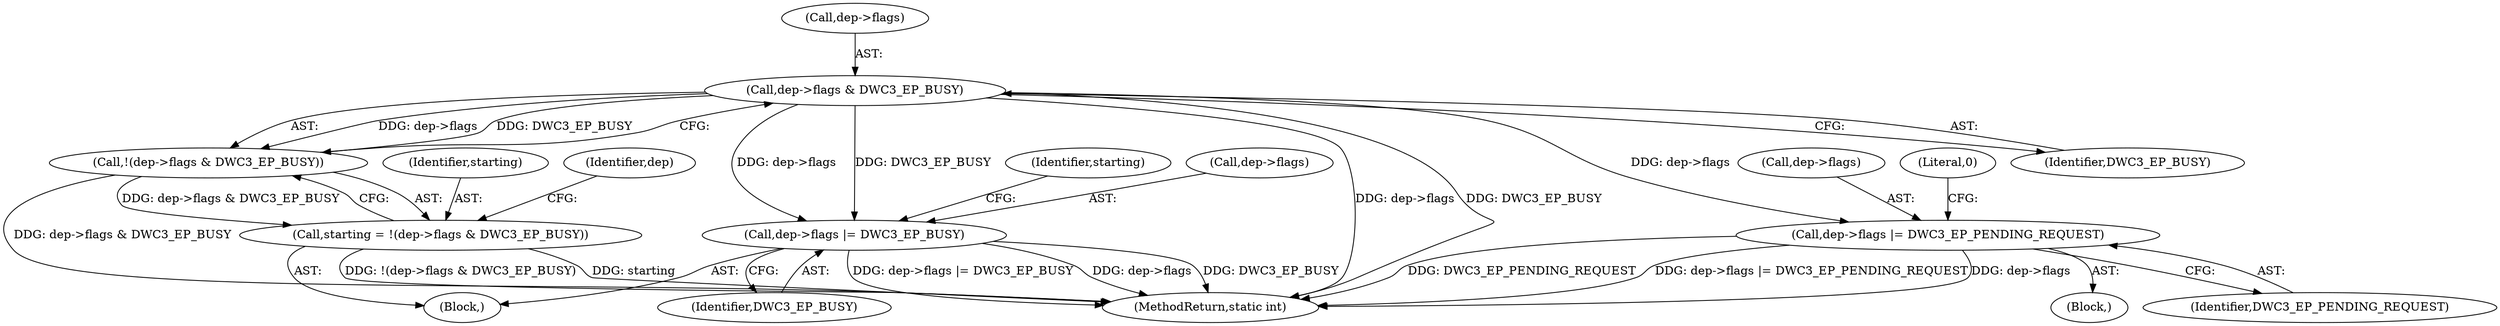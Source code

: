 digraph "0_linux_c91815b596245fd7da349ecc43c8def670d2269e@pointer" {
"1000118" [label="(Call,dep->flags & DWC3_EP_BUSY)"];
"1000117" [label="(Call,!(dep->flags & DWC3_EP_BUSY))"];
"1000115" [label="(Call,starting = !(dep->flags & DWC3_EP_BUSY))"];
"1000136" [label="(Call,dep->flags |= DWC3_EP_PENDING_REQUEST)"];
"1000227" [label="(Call,dep->flags |= DWC3_EP_BUSY)"];
"1000135" [label="(Block,)"];
"1000231" [label="(Identifier,DWC3_EP_BUSY)"];
"1000119" [label="(Call,dep->flags)"];
"1000103" [label="(Block,)"];
"1000116" [label="(Identifier,starting)"];
"1000137" [label="(Call,dep->flags)"];
"1000122" [label="(Identifier,DWC3_EP_BUSY)"];
"1000136" [label="(Call,dep->flags |= DWC3_EP_PENDING_REQUEST)"];
"1000115" [label="(Call,starting = !(dep->flags & DWC3_EP_BUSY))"];
"1000248" [label="(MethodReturn,static int)"];
"1000227" [label="(Call,dep->flags |= DWC3_EP_BUSY)"];
"1000233" [label="(Identifier,starting)"];
"1000228" [label="(Call,dep->flags)"];
"1000118" [label="(Call,dep->flags & DWC3_EP_BUSY)"];
"1000140" [label="(Identifier,DWC3_EP_PENDING_REQUEST)"];
"1000117" [label="(Call,!(dep->flags & DWC3_EP_BUSY))"];
"1000142" [label="(Literal,0)"];
"1000124" [label="(Identifier,dep)"];
"1000118" -> "1000117"  [label="AST: "];
"1000118" -> "1000122"  [label="CFG: "];
"1000119" -> "1000118"  [label="AST: "];
"1000122" -> "1000118"  [label="AST: "];
"1000117" -> "1000118"  [label="CFG: "];
"1000118" -> "1000248"  [label="DDG: dep->flags"];
"1000118" -> "1000248"  [label="DDG: DWC3_EP_BUSY"];
"1000118" -> "1000117"  [label="DDG: dep->flags"];
"1000118" -> "1000117"  [label="DDG: DWC3_EP_BUSY"];
"1000118" -> "1000136"  [label="DDG: dep->flags"];
"1000118" -> "1000227"  [label="DDG: dep->flags"];
"1000118" -> "1000227"  [label="DDG: DWC3_EP_BUSY"];
"1000117" -> "1000115"  [label="AST: "];
"1000115" -> "1000117"  [label="CFG: "];
"1000117" -> "1000248"  [label="DDG: dep->flags & DWC3_EP_BUSY"];
"1000117" -> "1000115"  [label="DDG: dep->flags & DWC3_EP_BUSY"];
"1000115" -> "1000103"  [label="AST: "];
"1000116" -> "1000115"  [label="AST: "];
"1000124" -> "1000115"  [label="CFG: "];
"1000115" -> "1000248"  [label="DDG: !(dep->flags & DWC3_EP_BUSY)"];
"1000115" -> "1000248"  [label="DDG: starting"];
"1000136" -> "1000135"  [label="AST: "];
"1000136" -> "1000140"  [label="CFG: "];
"1000137" -> "1000136"  [label="AST: "];
"1000140" -> "1000136"  [label="AST: "];
"1000142" -> "1000136"  [label="CFG: "];
"1000136" -> "1000248"  [label="DDG: DWC3_EP_PENDING_REQUEST"];
"1000136" -> "1000248"  [label="DDG: dep->flags |= DWC3_EP_PENDING_REQUEST"];
"1000136" -> "1000248"  [label="DDG: dep->flags"];
"1000227" -> "1000103"  [label="AST: "];
"1000227" -> "1000231"  [label="CFG: "];
"1000228" -> "1000227"  [label="AST: "];
"1000231" -> "1000227"  [label="AST: "];
"1000233" -> "1000227"  [label="CFG: "];
"1000227" -> "1000248"  [label="DDG: dep->flags |= DWC3_EP_BUSY"];
"1000227" -> "1000248"  [label="DDG: dep->flags"];
"1000227" -> "1000248"  [label="DDG: DWC3_EP_BUSY"];
}
